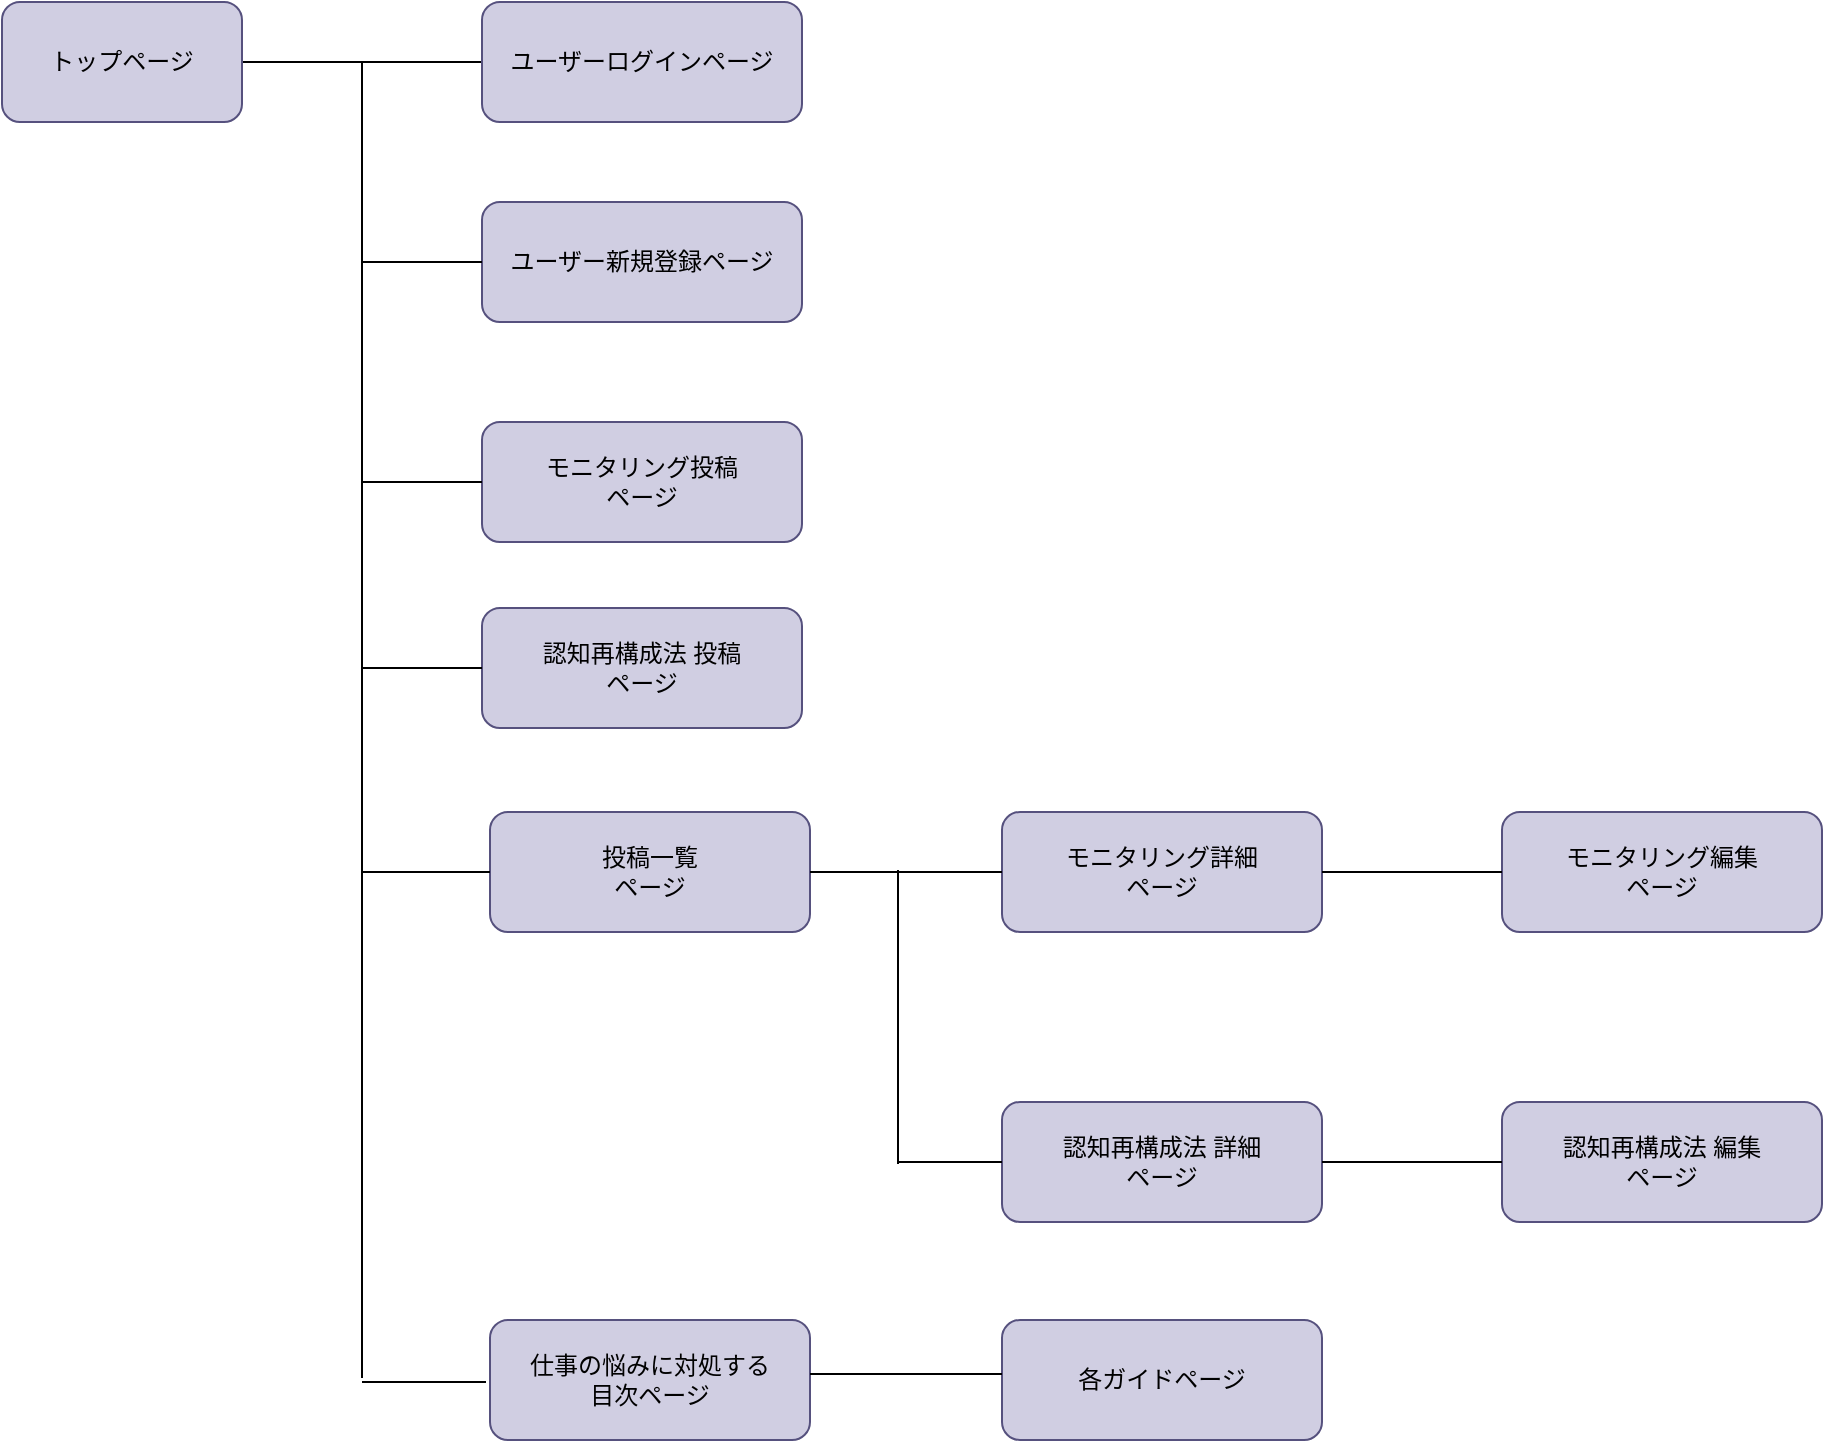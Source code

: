<mxfile>
    <diagram id="HmQ7pd78USrLnsKhsiwS" name="ページ1">
        <mxGraphModel dx="1113" dy="787" grid="0" gridSize="10" guides="1" tooltips="1" connect="1" arrows="1" fold="1" page="1" pageScale="1" pageWidth="1169" pageHeight="827" background="#ffffff" math="0" shadow="0">
            <root>
                <mxCell id="0"/>
                <mxCell id="1" parent="0"/>
                <mxCell id="13" style="edgeStyle=none;html=1;exitX=1;exitY=0.5;exitDx=0;exitDy=0;fontColor=#000000;endArrow=none;endFill=0;strokeColor=#000000;" parent="1" source="2" target="3" edge="1">
                    <mxGeometry relative="1" as="geometry"/>
                </mxCell>
                <mxCell id="2" value="&lt;font color=&quot;#000000&quot;&gt;トップページ&lt;/font&gt;" style="rounded=1;whiteSpace=wrap;html=1;fillColor=#d0cee2;strokeColor=#56517e;" parent="1" vertex="1">
                    <mxGeometry x="70" y="60" width="120" height="60" as="geometry"/>
                </mxCell>
                <mxCell id="3" value="&lt;font color=&quot;#000000&quot;&gt;ユーザーログインページ&lt;/font&gt;" style="rounded=1;whiteSpace=wrap;html=1;fillColor=#d0cee2;strokeColor=#56517e;" parent="1" vertex="1">
                    <mxGeometry x="310" y="60" width="160" height="60" as="geometry"/>
                </mxCell>
                <mxCell id="4" value="&lt;font color=&quot;#000000&quot;&gt;ユーザー新規登録ページ&lt;/font&gt;" style="rounded=1;whiteSpace=wrap;html=1;fillColor=#d0cee2;strokeColor=#56517e;" parent="1" vertex="1">
                    <mxGeometry x="310" y="160" width="160" height="60" as="geometry"/>
                </mxCell>
                <mxCell id="5" value="&lt;font color=&quot;#000000&quot;&gt;モニタリング投稿&lt;/font&gt;&lt;span style=&quot;color: rgba(0, 0, 0, 0); font-family: monospace; font-size: 0px; text-align: start;&quot;&gt;%3CmxGraphModel%3E%3Croot%3E%3CmxCell%20id%3D%220%22%2F%3E%3CmxCell%20id%3D%221%22%20parent%3D%220%22%2F%3E%3CmxCell%20id%3D%222%22%20value%3D%22%26lt%3Bfont%20color%3D%26quot%3B%23000000%26quot%3B%26gt%3B%E3%83%A6%E3%83%BC%E3%82%B6%E3%83%BC%E6%96%B0%E8%A6%8F%E7%99%BB%E9%8C%B2%E3%83%9A%E3%83%BC%E3%82%B8%26lt%3B%2Ffont%26gt%3B%22%20style%3D%22rounded%3D1%3BwhiteSpace%3Dwrap%3Bhtml%3D1%3BfillColor%3D%23d0cee2%3BstrokeColor%3D%2356517e%3B%22%20vertex%3D%221%22%20parent%3D%221%22%3E%3CmxGeometry%20x%3D%22310%22%20y%3D%22160%22%20width%3D%22160%22%20height%3D%2260%22%20as%3D%22geometry%22%2F%3E%3C%2FmxCell%3E%3C%2Froot%3E%3C%2FmxGraphModel%3E&lt;/span&gt;&lt;font color=&quot;#000000&quot;&gt;&lt;br&gt;ページ&lt;/font&gt;" style="rounded=1;whiteSpace=wrap;html=1;fillColor=#d0cee2;strokeColor=#56517e;" parent="1" vertex="1">
                    <mxGeometry x="310" y="270" width="160" height="60" as="geometry"/>
                </mxCell>
                <mxCell id="6" value="&lt;font color=&quot;#000000&quot;&gt;投稿一覧&lt;/font&gt;&lt;span style=&quot;color: rgba(0, 0, 0, 0); font-family: monospace; font-size: 0px; text-align: start;&quot;&gt;%3CmxGraphModel%3E%3Croot%3E%3CmxCell%20id%3D%220%22%2F%3E%3CmxCell%20id%3D%221%22%20parent%3D%220%22%2F%3E%3CmxCell%20id%3D%222%22%20value%3D%22%26lt%3Bfont%20color%3D%26quot%3B%23000000%26quot%3B%26gt%3B%E3%83%A6%E3%83%BC%E3%82%B6%E3%83%BC%E6%96%B0%E8%A6%8F%E7%99%BB%E9%8C%B2%E3%83%9A%E3%83%BC%E3%82%B8%26lt%3B%2Ffont%26gt%3B%22%20style%3D%22rounded%3D1%3BwhiteSpace%3Dwrap%3Bhtml%3D1%3BfillColor%3D%23d0cee2%3BstrokeColor%3D%2356517e%3B%22%20vertex%3D%221%22%20parent%3D%221%22%3E%3CmxGeometry%20x%3D%22310%22%20y%3D%22160%22%20width%3D%22160%22%20height%3D%2260%22%20as%3D%22geometry%22%2F%3E%3C%2FmxCell%3E%3C%2Froot%3E%3C%2FmxGraphModel%3E&lt;/span&gt;&lt;font color=&quot;#000000&quot;&gt;&lt;br&gt;ページ&lt;/font&gt;" style="rounded=1;whiteSpace=wrap;html=1;fillColor=#d0cee2;strokeColor=#56517e;" parent="1" vertex="1">
                    <mxGeometry x="314" y="465" width="160" height="60" as="geometry"/>
                </mxCell>
                <mxCell id="8" value="&lt;font color=&quot;#000000&quot;&gt;モニタリング詳細&lt;/font&gt;&lt;span style=&quot;color: rgba(0, 0, 0, 0); font-family: monospace; font-size: 0px; text-align: start;&quot;&gt;%3CmxGraphModel%3E%3Croot%3E%3CmxCell%20id%3D%220%22%2F%3E%3CmxCell%20id%3D%221%22%20parent%3D%220%22%2F%3E%3CmxCell%20id%3D%222%22%20value%3D%22%26lt%3Bfont%20color%3D%26quot%3B%23000000%26quot%3B%26gt%3B%E3%83%A6%E3%83%BC%E3%82%B6%E3%83%BC%E6%96%B0%E8%A6%8F%E7%99%BB%E9%8C%B2%E3%83%9A%E3%83%BC%E3%82%B8%26lt%3B%2Ffont%26gt%3B%22%20style%3D%22rounded%3D1%3BwhiteSpace%3Dwrap%3Bhtml%3D1%3BfillColor%3D%23d0cee2%3BstrokeColor%3D%2356517e%3B%22%20vertex%3D%221%22%20parent%3D%221%22%3E%3CmxGeometry%20x%3D%22310%22%20y%3D%22160%22%20width%3D%22160%22%20height%3D%2260%22%20as%3D%22geometry%22%2F%3E%3C%2FmxCell%3E%3C%2Froot%3E%3C%2FmxGraphModel%3E完了&lt;br&gt;&lt;/span&gt;&lt;font color=&quot;#000000&quot;&gt;ページ&lt;/font&gt;" style="rounded=1;whiteSpace=wrap;html=1;fillColor=#d0cee2;strokeColor=#56517e;" parent="1" vertex="1">
                    <mxGeometry x="570" y="465" width="160" height="60" as="geometry"/>
                </mxCell>
                <mxCell id="9" value="&lt;font color=&quot;#000000&quot;&gt;モニタリング編集&lt;/font&gt;&lt;span style=&quot;color: rgba(0, 0, 0, 0); font-family: monospace; font-size: 0px; text-align: start;&quot;&gt;%3CmxGraphModel%3E%3Croot%3E%3CmxCell%20id%3D%220%22%2F%3E%3CmxCell%20id%3D%221%22%20parent%3D%220%22%2F%3E%3CmxCell%20id%3D%222%22%20value%3D%22%26lt%3Bfont%20color%3D%26quot%3B%23000000%26quot%3B%26gt%3B%E3%83%A6%E3%83%BC%E3%82%B6%E3%83%BC%E6%96%B0%E8%A6%8F%E7%99%BB%E9%8C%B2%E3%83%9A%E3%83%BC%E3%82%B8%26lt%3B%2Ffont%26gt%3B%22%20style%3D%22rounded%3D1%3BwhiteSpace%3Dwrap%3Bhtml%3D1%3BfillColor%3D%23d0cee2%3BstrokeColor%3D%2356517e%3B%22%20vertex%3D%221%22%20parent%3D%221%22%3E%3CmxGeometry%20x%3D%22310%22%20y%3D%22160%22%20width%3D%22160%22%20height%3D%2260%22%20as%3D%22geometry%22%2F%3E%3C%2FmxCell%3E%3C%2Froot%3E%3C%2FmxGraphModel%3E完了&lt;br&gt;&lt;/span&gt;&lt;font color=&quot;#000000&quot;&gt;ページ&lt;/font&gt;" style="rounded=1;whiteSpace=wrap;html=1;fillColor=#d0cee2;strokeColor=#56517e;" parent="1" vertex="1">
                    <mxGeometry x="820" y="465" width="160" height="60" as="geometry"/>
                </mxCell>
                <mxCell id="14" style="edgeStyle=none;html=1;fontColor=#000000;endArrow=none;endFill=0;strokeColor=#000000;" parent="1" edge="1">
                    <mxGeometry relative="1" as="geometry">
                        <mxPoint x="250" y="90" as="sourcePoint"/>
                        <mxPoint x="250" y="748" as="targetPoint"/>
                    </mxGeometry>
                </mxCell>
                <mxCell id="15" style="edgeStyle=none;html=1;fontColor=#000000;endArrow=none;endFill=0;exitX=0;exitY=0.5;exitDx=0;exitDy=0;strokeColor=#000000;" parent="1" source="4" edge="1">
                    <mxGeometry relative="1" as="geometry">
                        <mxPoint x="260" y="100" as="sourcePoint"/>
                        <mxPoint x="250" y="190" as="targetPoint"/>
                    </mxGeometry>
                </mxCell>
                <mxCell id="16" style="edgeStyle=none;html=1;fontColor=#000000;endArrow=none;endFill=0;exitX=0;exitY=0.5;exitDx=0;exitDy=0;strokeColor=#000000;" parent="1" source="5" edge="1">
                    <mxGeometry relative="1" as="geometry">
                        <mxPoint x="320" y="200" as="sourcePoint"/>
                        <mxPoint x="250" y="300" as="targetPoint"/>
                    </mxGeometry>
                </mxCell>
                <mxCell id="17" style="edgeStyle=none;html=1;fontColor=#000000;endArrow=none;endFill=0;exitX=0;exitY=0.5;exitDx=0;exitDy=0;strokeColor=#000000;" parent="1" source="6" edge="1">
                    <mxGeometry relative="1" as="geometry">
                        <mxPoint x="320" y="310" as="sourcePoint"/>
                        <mxPoint x="250" y="495" as="targetPoint"/>
                    </mxGeometry>
                </mxCell>
                <mxCell id="18" value="" style="endArrow=none;html=1;fontColor=#000000;entryX=1;entryY=0.5;entryDx=0;entryDy=0;exitX=0;exitY=0.5;exitDx=0;exitDy=0;strokeColor=#000000;" parent="1" source="8" target="6" edge="1">
                    <mxGeometry width="50" height="50" relative="1" as="geometry">
                        <mxPoint x="580" y="310" as="sourcePoint"/>
                        <mxPoint x="480" y="310" as="targetPoint"/>
                    </mxGeometry>
                </mxCell>
                <mxCell id="19" value="" style="endArrow=none;html=1;fontColor=#000000;entryX=1;entryY=0.5;entryDx=0;entryDy=0;strokeColor=#000000;" parent="1" source="9" target="8" edge="1">
                    <mxGeometry width="50" height="50" relative="1" as="geometry">
                        <mxPoint x="580" y="410" as="sourcePoint"/>
                        <mxPoint x="480" y="410" as="targetPoint"/>
                    </mxGeometry>
                </mxCell>
                <mxCell id="20" value="&lt;font color=&quot;#000000&quot;&gt;認知再構成法 投稿&lt;/font&gt;&lt;span style=&quot;color: rgba(0, 0, 0, 0); font-family: monospace; font-size: 0px; text-align: start;&quot;&gt;%3CmxGraphModel%3E%3Croot%3E%3CmxCell%20id%3D%220%22%2F%3E%3CmxCell%20id%3D%221%22%20parent%3D%220%22%2F%3E%3CmxCell%20id%3D%222%22%20value%3D%22%26lt%3Bfont%20color%3D%26quot%3B%23000000%26quot%3B%26gt%3B%E3%83%A6%E3%83%BC%E3%82%B6%E3%83%BC%E6%96%B0%E8%A6%8F%E7%99%BB%E9%8C%B2%E3%83%9A%E3%83%BC%E3%82%B8%26lt%3B%2Ffont%26gt%3B%22%20style%3D%22rounded%3D1%3BwhiteSpace%3Dwrap%3Bhtml%3D1%3BfillColor%3D%23d0cee2%3BstrokeColor%3D%2356517e%3B%22%20vertex%3D%221%22%20parent%3D%221%22%3E%3CmxGeometry%20x%3D%22310%22%20y%3D%22160%22%20width%3D%22160%22%20height%3D%2260%22%20as%3D%22geometry%22%2F%3E%3C%2FmxCell%3E%3C%2Froot%3E%3C%2FmxGraphModel%3E&lt;/span&gt;&lt;font color=&quot;#000000&quot;&gt;&lt;br&gt;ページ&lt;/font&gt;" style="rounded=1;whiteSpace=wrap;html=1;fillColor=#d0cee2;strokeColor=#56517e;" parent="1" vertex="1">
                    <mxGeometry x="310" y="363" width="160" height="60" as="geometry"/>
                </mxCell>
                <mxCell id="22" value="&lt;span style=&quot;color: rgb(0, 0, 0);&quot;&gt;認知再構成法&lt;/span&gt;&lt;font color=&quot;#000000&quot;&gt;&amp;nbsp;詳細&lt;/font&gt;&lt;span style=&quot;color: rgba(0, 0, 0, 0); font-family: monospace; font-size: 0px; text-align: start;&quot;&gt;%3CmxGraphModel%3E%3Croot%3E%3CmxCell%20id%3D%220%22%2F%3E%3CmxCell%20id%3D%221%22%20parent%3D%220%22%2F%3E%3CmxCell%20id%3D%222%22%20value%3D%22%26lt%3Bfont%20color%3D%26quot%3B%23000000%26quot%3B%26gt%3B%E3%83%A6%E3%83%BC%E3%82%B6%E3%83%BC%E6%96%B0%E8%A6%8F%E7%99%BB%E9%8C%B2%E3%83%9A%E3%83%BC%E3%82%B8%26lt%3B%2Ffont%26gt%3B%22%20style%3D%22rounded%3D1%3BwhiteSpace%3Dwrap%3Bhtml%3D1%3BfillColor%3D%23d0cee2%3BstrokeColor%3D%2356517e%3B%22%20vertex%3D%221%22%20parent%3D%221%22%3E%3CmxGeometry%20x%3D%22310%22%20y%3D%22160%22%20width%3D%22160%22%20height%3D%2260%22%20as%3D%22geometry%22%2F%3E%3C%2FmxCell%3E%3C%2Froot%3E%3C%2FmxGraphModel%3E&lt;/span&gt;&lt;font color=&quot;#000000&quot;&gt;&lt;br&gt;ページ&lt;/font&gt;" style="rounded=1;whiteSpace=wrap;html=1;fillColor=#d0cee2;strokeColor=#56517e;" parent="1" vertex="1">
                    <mxGeometry x="570" y="610" width="160" height="60" as="geometry"/>
                </mxCell>
                <mxCell id="23" value="&lt;span style=&quot;color: rgb(0, 0, 0);&quot;&gt;認知再構成法&lt;/span&gt;&lt;font color=&quot;#000000&quot;&gt;&amp;nbsp;編集&lt;/font&gt;&lt;span style=&quot;color: rgba(0, 0, 0, 0); font-family: monospace; font-size: 0px; text-align: start;&quot;&gt;%3CmxGraphModel%3E%3Croot%3E%3CmxCell%20id%3D%220%22%2F%3E%3CmxCell%20id%3D%221%22%20parent%3D%220%22%2F%3E%3CmxCell%20id%3D%222%22%20value%3D%22%26lt%3Bfont%20color%3D%26quot%3B%23000000%26quot%3B%26gt%3B%E3%83%A6%E3%83%BC%E3%82%B6%E3%83%BC%E6%96%B0%E8%A6%8F%E7%99%BB%E9%8C%B2%E3%83%9A%E3%83%BC%E3%82%B8%26lt%3B%2Ffont%26gt%3B%22%20style%3D%22rounded%3D1%3BwhiteSpace%3Dwrap%3Bhtml%3D1%3BfillColor%3D%23d0cee2%3BstrokeColor%3D%2356517e%3B%22%20vertex%3D%221%22%20parent%3D%221%22%3E%3CmxGeometry%20x%3D%22310%22%20y%3D%22160%22%20width%3D%22160%22%20height%3D%2260%22%20as%3D%22geometry%22%2F%3E%3C%2FmxCell%3E%3C%2Froot%3E%3C%2FmxGraphModel%3E&lt;/span&gt;&lt;font color=&quot;#000000&quot;&gt;&lt;br&gt;ページ&lt;/font&gt;" style="rounded=1;whiteSpace=wrap;html=1;fillColor=#d0cee2;strokeColor=#56517e;" parent="1" vertex="1">
                    <mxGeometry x="820" y="610" width="160" height="60" as="geometry"/>
                </mxCell>
                <mxCell id="24" style="edgeStyle=none;html=1;fontColor=#000000;endArrow=none;endFill=0;exitX=0;exitY=0.5;exitDx=0;exitDy=0;strokeColor=#000000;" parent="1" source="20" edge="1">
                    <mxGeometry relative="1" as="geometry">
                        <mxPoint x="320" y="410" as="sourcePoint"/>
                        <mxPoint x="250" y="393" as="targetPoint"/>
                    </mxGeometry>
                </mxCell>
                <mxCell id="25" style="edgeStyle=none;html=1;fontColor=#000000;endArrow=none;endFill=0;strokeColor=#000000;" parent="1" edge="1">
                    <mxGeometry relative="1" as="geometry">
                        <mxPoint x="518" y="641" as="sourcePoint"/>
                        <mxPoint x="518" y="494" as="targetPoint"/>
                    </mxGeometry>
                </mxCell>
                <mxCell id="26" style="edgeStyle=none;html=1;fontColor=#000000;endArrow=none;endFill=0;exitX=0;exitY=0.5;exitDx=0;exitDy=0;strokeColor=#000000;" parent="1" source="22" edge="1">
                    <mxGeometry relative="1" as="geometry">
                        <mxPoint x="530" y="630" as="sourcePoint"/>
                        <mxPoint x="518" y="640" as="targetPoint"/>
                    </mxGeometry>
                </mxCell>
                <mxCell id="27" style="edgeStyle=none;html=1;fontColor=#000000;endArrow=none;endFill=0;exitX=0;exitY=0.5;exitDx=0;exitDy=0;entryX=1;entryY=0.5;entryDx=0;entryDy=0;strokeColor=#000000;" parent="1" source="23" target="22" edge="1">
                    <mxGeometry relative="1" as="geometry">
                        <mxPoint x="860" y="580" as="sourcePoint"/>
                        <mxPoint x="760" y="580" as="targetPoint"/>
                    </mxGeometry>
                </mxCell>
                <mxCell id="28" value="&lt;font color=&quot;#000000&quot;&gt;仕事の悩みに対処する&lt;br&gt;目次ページ&lt;/font&gt;" style="rounded=1;whiteSpace=wrap;html=1;fillColor=#d0cee2;strokeColor=#56517e;" vertex="1" parent="1">
                    <mxGeometry x="314" y="719" width="160" height="60" as="geometry"/>
                </mxCell>
                <mxCell id="29" value="&lt;font color=&quot;#000000&quot;&gt;各ガイドページ&lt;/font&gt;" style="rounded=1;whiteSpace=wrap;html=1;fillColor=#d0cee2;strokeColor=#56517e;" vertex="1" parent="1">
                    <mxGeometry x="570" y="719" width="160" height="60" as="geometry"/>
                </mxCell>
                <mxCell id="30" style="edgeStyle=none;html=1;fontColor=#000000;endArrow=none;endFill=0;strokeColor=#000000;" edge="1" parent="1">
                    <mxGeometry relative="1" as="geometry">
                        <mxPoint x="312" y="750" as="sourcePoint"/>
                        <mxPoint x="250" y="750" as="targetPoint"/>
                    </mxGeometry>
                </mxCell>
                <mxCell id="31" value="" style="endArrow=none;html=1;fontColor=#000000;entryX=1;entryY=0.5;entryDx=0;entryDy=0;exitX=0;exitY=0.5;exitDx=0;exitDy=0;strokeColor=#000000;" edge="1" parent="1">
                    <mxGeometry width="50" height="50" relative="1" as="geometry">
                        <mxPoint x="570" y="746" as="sourcePoint"/>
                        <mxPoint x="474" y="746" as="targetPoint"/>
                    </mxGeometry>
                </mxCell>
            </root>
        </mxGraphModel>
    </diagram>
</mxfile>